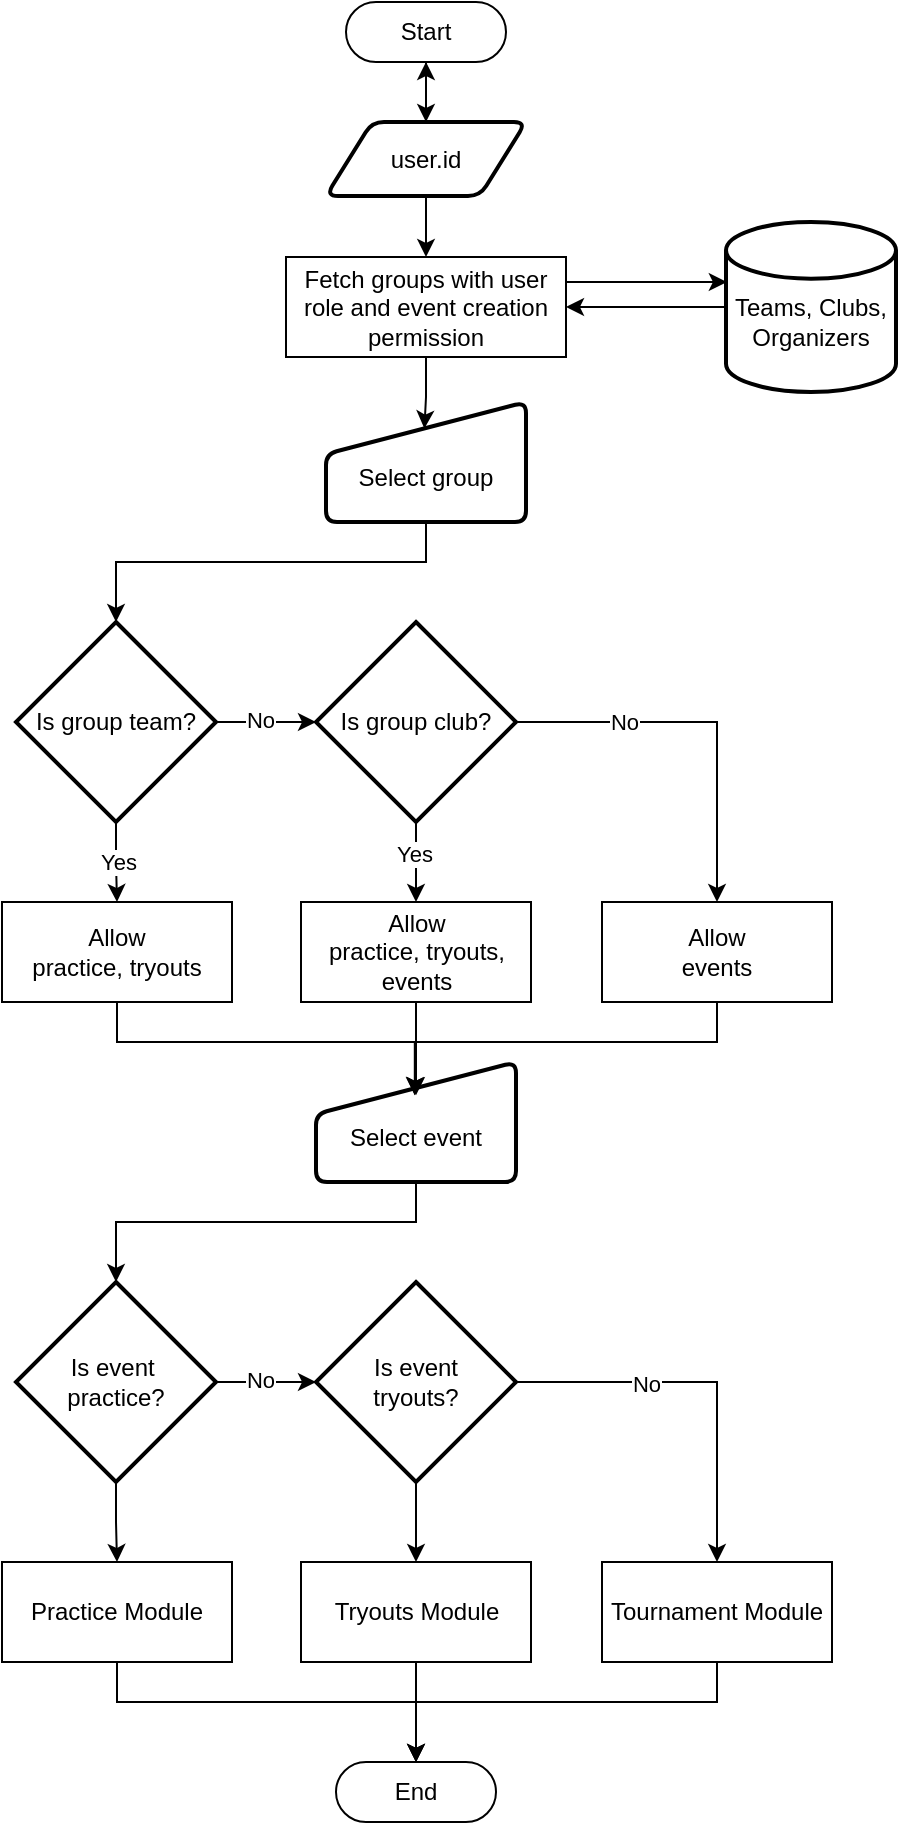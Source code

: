 <mxfile version="26.2.14">
  <diagram name="Page-1" id="CxVJC-g1ji-5MSDdJr-w">
    <mxGraphModel dx="1158" dy="775" grid="1" gridSize="10" guides="1" tooltips="1" connect="1" arrows="1" fold="1" page="1" pageScale="1" pageWidth="850" pageHeight="1100" math="0" shadow="0">
      <root>
        <mxCell id="0" />
        <mxCell id="1" parent="0" />
        <mxCell id="qRACISqBoRyZHmKc5G3n-10" style="edgeStyle=orthogonalEdgeStyle;rounded=0;orthogonalLoop=1;jettySize=auto;html=1;" edge="1" parent="1" source="qRACISqBoRyZHmKc5G3n-1" target="qRACISqBoRyZHmKc5G3n-9">
          <mxGeometry relative="1" as="geometry" />
        </mxCell>
        <mxCell id="qRACISqBoRyZHmKc5G3n-1" value="Start" style="html=1;dashed=0;whiteSpace=wrap;shape=mxgraph.dfd.start" vertex="1" parent="1">
          <mxGeometry x="390" y="80" width="80" height="30" as="geometry" />
        </mxCell>
        <mxCell id="qRACISqBoRyZHmKc5G3n-2" value="Fetch groups with user role and event creation permission" style="html=1;dashed=0;whiteSpace=wrap;" vertex="1" parent="1">
          <mxGeometry x="360" y="207.5" width="140" height="50" as="geometry" />
        </mxCell>
        <mxCell id="qRACISqBoRyZHmKc5G3n-5" style="edgeStyle=orthogonalEdgeStyle;rounded=0;orthogonalLoop=1;jettySize=auto;html=1;" edge="1" parent="1" source="qRACISqBoRyZHmKc5G3n-4" target="qRACISqBoRyZHmKc5G3n-2">
          <mxGeometry relative="1" as="geometry" />
        </mxCell>
        <mxCell id="qRACISqBoRyZHmKc5G3n-4" value="&lt;div&gt;&lt;br&gt;&lt;/div&gt;Teams, Clubs, Organizers" style="strokeWidth=2;html=1;shape=mxgraph.flowchart.database;whiteSpace=wrap;" vertex="1" parent="1">
          <mxGeometry x="580" y="190" width="85" height="85" as="geometry" />
        </mxCell>
        <mxCell id="qRACISqBoRyZHmKc5G3n-6" style="edgeStyle=orthogonalEdgeStyle;rounded=0;orthogonalLoop=1;jettySize=auto;html=1;exitX=1;exitY=0.25;exitDx=0;exitDy=0;entryX=0.005;entryY=0.353;entryDx=0;entryDy=0;entryPerimeter=0;" edge="1" parent="1" source="qRACISqBoRyZHmKc5G3n-2" target="qRACISqBoRyZHmKc5G3n-4">
          <mxGeometry relative="1" as="geometry" />
        </mxCell>
        <mxCell id="qRACISqBoRyZHmKc5G3n-11" style="edgeStyle=orthogonalEdgeStyle;rounded=0;orthogonalLoop=1;jettySize=auto;html=1;entryX=0.5;entryY=0;entryDx=0;entryDy=0;" edge="1" parent="1" source="qRACISqBoRyZHmKc5G3n-9" target="qRACISqBoRyZHmKc5G3n-2">
          <mxGeometry relative="1" as="geometry" />
        </mxCell>
        <mxCell id="qRACISqBoRyZHmKc5G3n-66" value="" style="edgeStyle=orthogonalEdgeStyle;rounded=0;orthogonalLoop=1;jettySize=auto;html=1;" edge="1" parent="1" source="qRACISqBoRyZHmKc5G3n-9" target="qRACISqBoRyZHmKc5G3n-1">
          <mxGeometry relative="1" as="geometry" />
        </mxCell>
        <mxCell id="qRACISqBoRyZHmKc5G3n-9" value="user.id" style="shape=parallelogram;html=1;strokeWidth=2;perimeter=parallelogramPerimeter;whiteSpace=wrap;rounded=1;arcSize=12;size=0.23;" vertex="1" parent="1">
          <mxGeometry x="380" y="140" width="100" height="37" as="geometry" />
        </mxCell>
        <mxCell id="qRACISqBoRyZHmKc5G3n-13" value="&lt;div&gt;&lt;br&gt;&lt;/div&gt;&lt;div&gt;Select group&lt;/div&gt;" style="html=1;strokeWidth=2;shape=manualInput;whiteSpace=wrap;rounded=1;size=26;arcSize=11;" vertex="1" parent="1">
          <mxGeometry x="380" y="280" width="100" height="60" as="geometry" />
        </mxCell>
        <mxCell id="qRACISqBoRyZHmKc5G3n-14" style="edgeStyle=orthogonalEdgeStyle;rounded=0;orthogonalLoop=1;jettySize=auto;html=1;entryX=0.492;entryY=0.221;entryDx=0;entryDy=0;entryPerimeter=0;" edge="1" parent="1" source="qRACISqBoRyZHmKc5G3n-2" target="qRACISqBoRyZHmKc5G3n-13">
          <mxGeometry relative="1" as="geometry" />
        </mxCell>
        <mxCell id="qRACISqBoRyZHmKc5G3n-24" style="edgeStyle=orthogonalEdgeStyle;rounded=0;orthogonalLoop=1;jettySize=auto;html=1;exitX=1;exitY=0.5;exitDx=0;exitDy=0;exitPerimeter=0;" edge="1" parent="1" source="qRACISqBoRyZHmKc5G3n-21">
          <mxGeometry relative="1" as="geometry">
            <mxPoint x="375" y="440" as="targetPoint" />
          </mxGeometry>
        </mxCell>
        <mxCell id="qRACISqBoRyZHmKc5G3n-25" value="No" style="edgeLabel;html=1;align=center;verticalAlign=middle;resizable=0;points=[];" vertex="1" connectable="0" parent="qRACISqBoRyZHmKc5G3n-24">
          <mxGeometry x="-0.142" y="1" relative="1" as="geometry">
            <mxPoint as="offset" />
          </mxGeometry>
        </mxCell>
        <mxCell id="qRACISqBoRyZHmKc5G3n-35" value="Yes" style="edgeStyle=orthogonalEdgeStyle;rounded=0;orthogonalLoop=1;jettySize=auto;html=1;entryX=0.5;entryY=0;entryDx=0;entryDy=0;" edge="1" parent="1" source="qRACISqBoRyZHmKc5G3n-21" target="qRACISqBoRyZHmKc5G3n-32">
          <mxGeometry relative="1" as="geometry" />
        </mxCell>
        <mxCell id="qRACISqBoRyZHmKc5G3n-21" value="Is group team?" style="strokeWidth=2;html=1;shape=mxgraph.flowchart.decision;whiteSpace=wrap;" vertex="1" parent="1">
          <mxGeometry x="225" y="390" width="100" height="100" as="geometry" />
        </mxCell>
        <mxCell id="qRACISqBoRyZHmKc5G3n-36" style="edgeStyle=orthogonalEdgeStyle;rounded=0;orthogonalLoop=1;jettySize=auto;html=1;" edge="1" parent="1" source="qRACISqBoRyZHmKc5G3n-26" target="qRACISqBoRyZHmKc5G3n-33">
          <mxGeometry relative="1" as="geometry" />
        </mxCell>
        <mxCell id="qRACISqBoRyZHmKc5G3n-45" value="Yes" style="edgeLabel;html=1;align=center;verticalAlign=middle;resizable=0;points=[];" vertex="1" connectable="0" parent="qRACISqBoRyZHmKc5G3n-36">
          <mxGeometry x="-0.231" y="-1" relative="1" as="geometry">
            <mxPoint as="offset" />
          </mxGeometry>
        </mxCell>
        <mxCell id="qRACISqBoRyZHmKc5G3n-72" style="edgeStyle=orthogonalEdgeStyle;rounded=0;orthogonalLoop=1;jettySize=auto;html=1;" edge="1" parent="1" source="qRACISqBoRyZHmKc5G3n-26" target="qRACISqBoRyZHmKc5G3n-34">
          <mxGeometry relative="1" as="geometry" />
        </mxCell>
        <mxCell id="qRACISqBoRyZHmKc5G3n-73" value="No" style="edgeLabel;html=1;align=center;verticalAlign=middle;resizable=0;points=[];" vertex="1" connectable="0" parent="qRACISqBoRyZHmKc5G3n-72">
          <mxGeometry x="-0.434" relative="1" as="geometry">
            <mxPoint as="offset" />
          </mxGeometry>
        </mxCell>
        <mxCell id="qRACISqBoRyZHmKc5G3n-26" value="Is group club?" style="strokeWidth=2;html=1;shape=mxgraph.flowchart.decision;whiteSpace=wrap;" vertex="1" parent="1">
          <mxGeometry x="375" y="390" width="100" height="100" as="geometry" />
        </mxCell>
        <mxCell id="qRACISqBoRyZHmKc5G3n-31" style="edgeStyle=orthogonalEdgeStyle;rounded=0;orthogonalLoop=1;jettySize=auto;html=1;entryX=0.5;entryY=0;entryDx=0;entryDy=0;entryPerimeter=0;" edge="1" parent="1" source="qRACISqBoRyZHmKc5G3n-13" target="qRACISqBoRyZHmKc5G3n-21">
          <mxGeometry relative="1" as="geometry">
            <Array as="points">
              <mxPoint x="430" y="360" />
              <mxPoint x="275" y="360" />
            </Array>
          </mxGeometry>
        </mxCell>
        <mxCell id="qRACISqBoRyZHmKc5G3n-32" value="Allow&lt;div&gt;practice, tryouts&lt;/div&gt;" style="html=1;dashed=0;whiteSpace=wrap;" vertex="1" parent="1">
          <mxGeometry x="218" y="530" width="115" height="50" as="geometry" />
        </mxCell>
        <mxCell id="qRACISqBoRyZHmKc5G3n-33" value="Allow&lt;div&gt;practice, tryouts, events&lt;/div&gt;" style="html=1;dashed=0;whiteSpace=wrap;" vertex="1" parent="1">
          <mxGeometry x="367.5" y="530" width="115" height="50" as="geometry" />
        </mxCell>
        <mxCell id="qRACISqBoRyZHmKc5G3n-34" value="Allow&lt;div&gt;events&lt;/div&gt;" style="html=1;dashed=0;whiteSpace=wrap;" vertex="1" parent="1">
          <mxGeometry x="518" y="530" width="115" height="50" as="geometry" />
        </mxCell>
        <mxCell id="qRACISqBoRyZHmKc5G3n-54" style="edgeStyle=orthogonalEdgeStyle;rounded=0;orthogonalLoop=1;jettySize=auto;html=1;" edge="1" parent="1" source="qRACISqBoRyZHmKc5G3n-41" target="qRACISqBoRyZHmKc5G3n-49">
          <mxGeometry relative="1" as="geometry">
            <Array as="points">
              <mxPoint x="425" y="690" />
              <mxPoint x="275" y="690" />
            </Array>
          </mxGeometry>
        </mxCell>
        <mxCell id="qRACISqBoRyZHmKc5G3n-41" value="&lt;div&gt;&lt;br&gt;&lt;/div&gt;&lt;div&gt;Select event&lt;/div&gt;" style="html=1;strokeWidth=2;shape=manualInput;whiteSpace=wrap;rounded=1;size=26;arcSize=11;" vertex="1" parent="1">
          <mxGeometry x="375" y="610" width="100" height="60" as="geometry" />
        </mxCell>
        <mxCell id="qRACISqBoRyZHmKc5G3n-42" style="edgeStyle=orthogonalEdgeStyle;rounded=0;orthogonalLoop=1;jettySize=auto;html=1;entryX=0.494;entryY=0.277;entryDx=0;entryDy=0;entryPerimeter=0;" edge="1" parent="1" source="qRACISqBoRyZHmKc5G3n-33" target="qRACISqBoRyZHmKc5G3n-41">
          <mxGeometry relative="1" as="geometry" />
        </mxCell>
        <mxCell id="qRACISqBoRyZHmKc5G3n-43" style="edgeStyle=orthogonalEdgeStyle;rounded=0;orthogonalLoop=1;jettySize=auto;html=1;entryX=0.494;entryY=0.277;entryDx=0;entryDy=0;entryPerimeter=0;" edge="1" parent="1" source="qRACISqBoRyZHmKc5G3n-34" target="qRACISqBoRyZHmKc5G3n-41">
          <mxGeometry relative="1" as="geometry">
            <Array as="points">
              <mxPoint x="575.5" y="600" />
              <mxPoint x="424.5" y="600" />
            </Array>
          </mxGeometry>
        </mxCell>
        <mxCell id="qRACISqBoRyZHmKc5G3n-44" style="edgeStyle=orthogonalEdgeStyle;rounded=0;orthogonalLoop=1;jettySize=auto;html=1;entryX=0.5;entryY=0.277;entryDx=0;entryDy=0;entryPerimeter=0;" edge="1" parent="1" source="qRACISqBoRyZHmKc5G3n-32" target="qRACISqBoRyZHmKc5G3n-41">
          <mxGeometry relative="1" as="geometry">
            <Array as="points">
              <mxPoint x="275.5" y="600" />
              <mxPoint x="425.5" y="600" />
            </Array>
          </mxGeometry>
        </mxCell>
        <mxCell id="qRACISqBoRyZHmKc5G3n-47" style="edgeStyle=orthogonalEdgeStyle;rounded=0;orthogonalLoop=1;jettySize=auto;html=1;exitX=1;exitY=0.5;exitDx=0;exitDy=0;exitPerimeter=0;" edge="1" parent="1" source="qRACISqBoRyZHmKc5G3n-49">
          <mxGeometry relative="1" as="geometry">
            <mxPoint x="375" y="770" as="targetPoint" />
          </mxGeometry>
        </mxCell>
        <mxCell id="qRACISqBoRyZHmKc5G3n-48" value="No" style="edgeLabel;html=1;align=center;verticalAlign=middle;resizable=0;points=[];" vertex="1" connectable="0" parent="qRACISqBoRyZHmKc5G3n-47">
          <mxGeometry x="-0.142" y="1" relative="1" as="geometry">
            <mxPoint as="offset" />
          </mxGeometry>
        </mxCell>
        <mxCell id="qRACISqBoRyZHmKc5G3n-59" style="edgeStyle=orthogonalEdgeStyle;rounded=0;orthogonalLoop=1;jettySize=auto;html=1;entryX=0.5;entryY=0;entryDx=0;entryDy=0;" edge="1" parent="1" source="qRACISqBoRyZHmKc5G3n-49" target="qRACISqBoRyZHmKc5G3n-56">
          <mxGeometry relative="1" as="geometry" />
        </mxCell>
        <mxCell id="qRACISqBoRyZHmKc5G3n-49" value="Is event&amp;nbsp;&lt;div&gt;practice?&lt;/div&gt;" style="strokeWidth=2;html=1;shape=mxgraph.flowchart.decision;whiteSpace=wrap;" vertex="1" parent="1">
          <mxGeometry x="225" y="720" width="100" height="100" as="geometry" />
        </mxCell>
        <mxCell id="qRACISqBoRyZHmKc5G3n-60" style="edgeStyle=orthogonalEdgeStyle;rounded=0;orthogonalLoop=1;jettySize=auto;html=1;" edge="1" parent="1" source="qRACISqBoRyZHmKc5G3n-50" target="qRACISqBoRyZHmKc5G3n-57">
          <mxGeometry relative="1" as="geometry" />
        </mxCell>
        <mxCell id="qRACISqBoRyZHmKc5G3n-50" value="Is event&lt;div&gt;tryouts?&lt;/div&gt;" style="strokeWidth=2;html=1;shape=mxgraph.flowchart.decision;whiteSpace=wrap;" vertex="1" parent="1">
          <mxGeometry x="375" y="720" width="100" height="100" as="geometry" />
        </mxCell>
        <mxCell id="qRACISqBoRyZHmKc5G3n-52" style="edgeStyle=orthogonalEdgeStyle;rounded=0;orthogonalLoop=1;jettySize=auto;html=1;entryX=0.5;entryY=0;entryDx=0;entryDy=0;" edge="1" parent="1" source="qRACISqBoRyZHmKc5G3n-50" target="qRACISqBoRyZHmKc5G3n-58">
          <mxGeometry relative="1" as="geometry">
            <mxPoint x="525" y="770" as="targetPoint" />
          </mxGeometry>
        </mxCell>
        <mxCell id="qRACISqBoRyZHmKc5G3n-74" value="No" style="edgeLabel;html=1;align=center;verticalAlign=middle;resizable=0;points=[];" vertex="1" connectable="0" parent="qRACISqBoRyZHmKc5G3n-52">
          <mxGeometry x="-0.317" y="-1" relative="1" as="geometry">
            <mxPoint as="offset" />
          </mxGeometry>
        </mxCell>
        <mxCell id="qRACISqBoRyZHmKc5G3n-56" value="Practice Module" style="html=1;dashed=0;whiteSpace=wrap;" vertex="1" parent="1">
          <mxGeometry x="218" y="860" width="115" height="50" as="geometry" />
        </mxCell>
        <mxCell id="qRACISqBoRyZHmKc5G3n-57" value="Tryouts Module" style="html=1;dashed=0;whiteSpace=wrap;" vertex="1" parent="1">
          <mxGeometry x="367.5" y="860" width="115" height="50" as="geometry" />
        </mxCell>
        <mxCell id="qRACISqBoRyZHmKc5G3n-58" value="Tournament Module" style="html=1;dashed=0;whiteSpace=wrap;" vertex="1" parent="1">
          <mxGeometry x="518" y="860" width="115" height="50" as="geometry" />
        </mxCell>
        <mxCell id="qRACISqBoRyZHmKc5G3n-67" value="End" style="html=1;dashed=0;whiteSpace=wrap;shape=mxgraph.dfd.start" vertex="1" parent="1">
          <mxGeometry x="385" y="960" width="80" height="30" as="geometry" />
        </mxCell>
        <mxCell id="qRACISqBoRyZHmKc5G3n-68" style="edgeStyle=orthogonalEdgeStyle;rounded=0;orthogonalLoop=1;jettySize=auto;html=1;entryX=0.5;entryY=0.5;entryDx=0;entryDy=-15;entryPerimeter=0;" edge="1" parent="1" source="qRACISqBoRyZHmKc5G3n-56" target="qRACISqBoRyZHmKc5G3n-67">
          <mxGeometry relative="1" as="geometry">
            <Array as="points">
              <mxPoint x="275" y="930" />
              <mxPoint x="425" y="930" />
            </Array>
          </mxGeometry>
        </mxCell>
        <mxCell id="qRACISqBoRyZHmKc5G3n-69" style="edgeStyle=orthogonalEdgeStyle;rounded=0;orthogonalLoop=1;jettySize=auto;html=1;entryX=0.5;entryY=0.5;entryDx=0;entryDy=-15;entryPerimeter=0;" edge="1" parent="1" source="qRACISqBoRyZHmKc5G3n-57" target="qRACISqBoRyZHmKc5G3n-67">
          <mxGeometry relative="1" as="geometry" />
        </mxCell>
        <mxCell id="qRACISqBoRyZHmKc5G3n-70" style="edgeStyle=orthogonalEdgeStyle;rounded=0;orthogonalLoop=1;jettySize=auto;html=1;entryX=0.5;entryY=0.5;entryDx=0;entryDy=-15;entryPerimeter=0;" edge="1" parent="1" source="qRACISqBoRyZHmKc5G3n-58" target="qRACISqBoRyZHmKc5G3n-67">
          <mxGeometry relative="1" as="geometry">
            <Array as="points">
              <mxPoint x="575" y="930" />
              <mxPoint x="425" y="930" />
            </Array>
          </mxGeometry>
        </mxCell>
      </root>
    </mxGraphModel>
  </diagram>
</mxfile>
